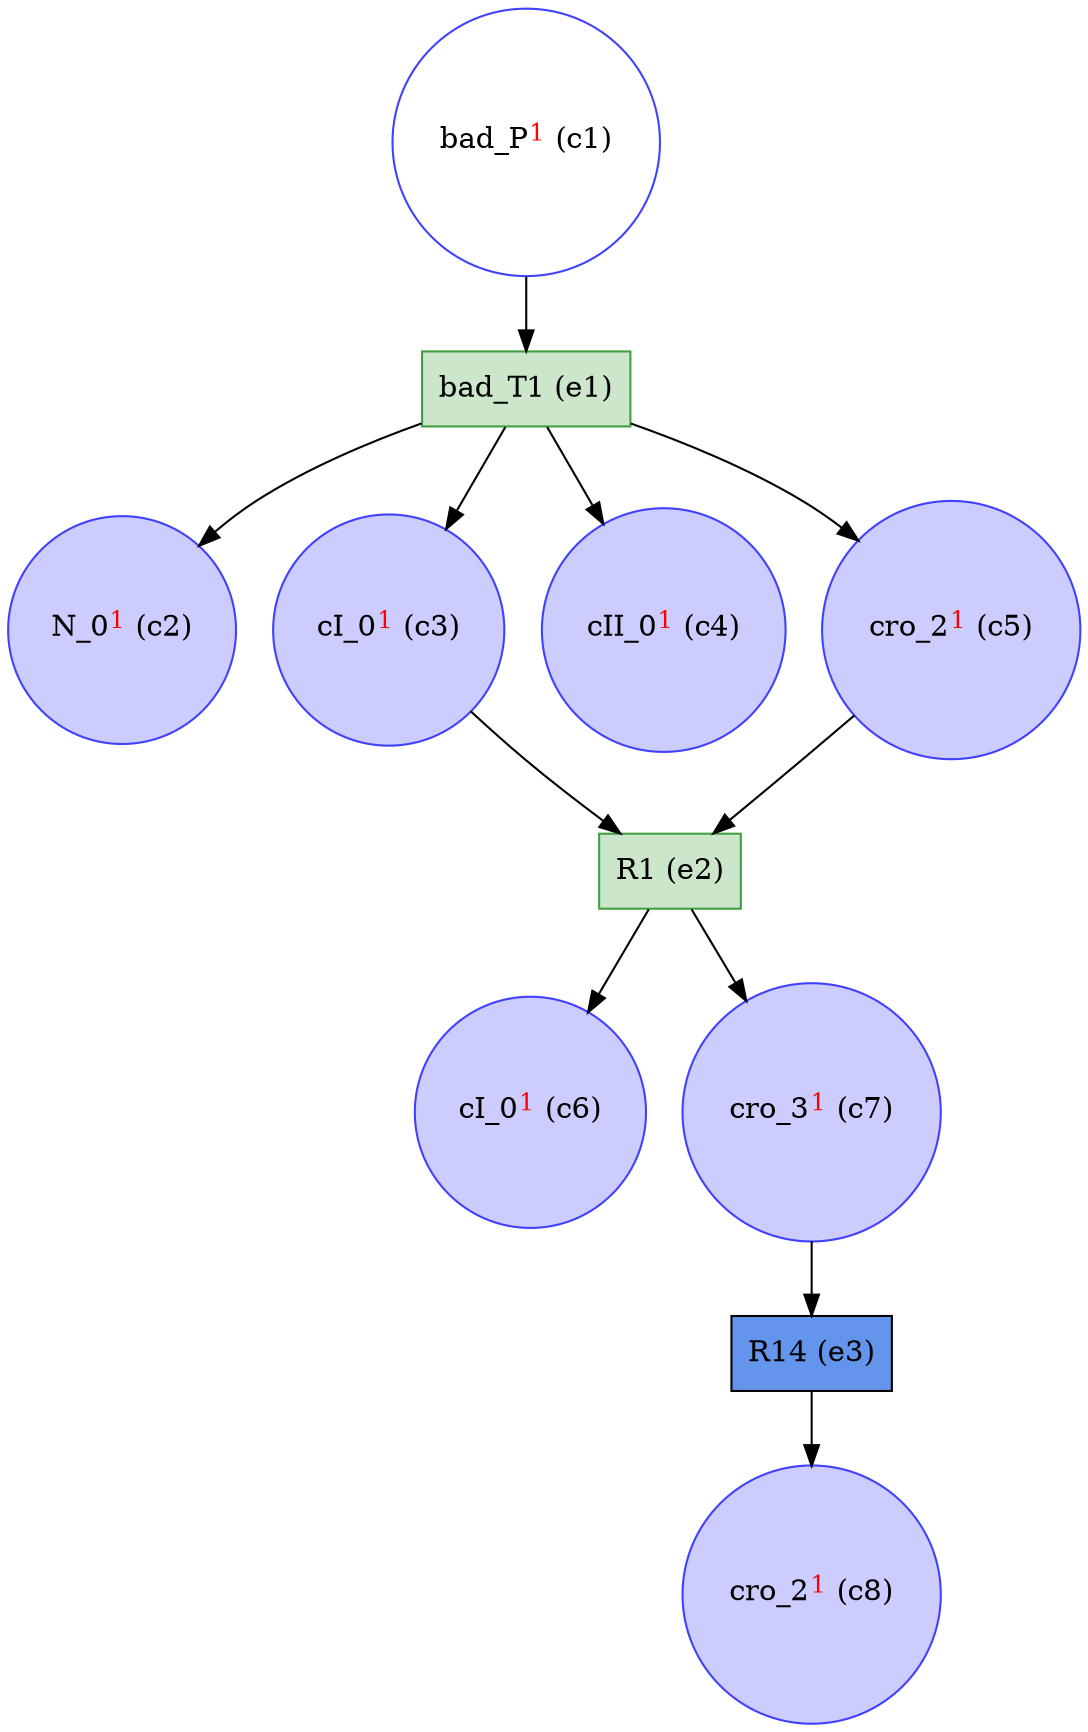 digraph test {
  c1 -> e1;
  e1 -> c2;
  e1 -> c3;
  c3 -> e2;
  e1 -> c4;
  e1 -> c5;
  c5 -> e2;
  e2 -> c6;
  e2 -> c7;
  c7 -> e3;
  e3 -> c8;
  c1 [color="#4040ff" fillcolor="transparent" label= <bad_P<FONT COLOR="red"><SUP>1</SUP></FONT>&nbsp;(c1)> shape=circle style=filled];
  c2 [color="#4040ff" fillcolor="#ccccff" label= <N_0<FONT COLOR="red"><SUP>1</SUP></FONT>&nbsp;(c2)> shape=circle style=filled];
  c3 [color="#4040ff" fillcolor="#ccccff" label= <cI_0<FONT COLOR="red"><SUP>1</SUP></FONT>&nbsp;(c3)> shape=circle style=filled];
  c4 [color="#4040ff" fillcolor="#ccccff" label= <cII_0<FONT COLOR="red"><SUP>1</SUP></FONT>&nbsp;(c4)> shape=circle style=filled];
  c5 [color="#4040ff" fillcolor="#ccccff" label= <cro_2<FONT COLOR="red"><SUP>1</SUP></FONT>&nbsp;(c5)> shape=circle style=filled];
  c6 [color="#4040ff" fillcolor="#ccccff" label= <cI_0<FONT COLOR="red"><SUP>1</SUP></FONT>&nbsp;(c6)> shape=circle style=filled];
  c7 [color="#4040ff" fillcolor="#ccccff" label= <cro_3<FONT COLOR="red"><SUP>1</SUP></FONT>&nbsp;(c7)> shape=circle style=filled];
  c8 [color="#4040ff" fillcolor="#ccccff" label= <cro_2<FONT COLOR="red"><SUP>1</SUP></FONT>&nbsp;(c8)> shape=circle style=filled];
  e1 [color="#409f40" fillcolor="#cce6cc" label="bad_T1 (e1)" shape=box style=filled];
  e2 [color="#409f40" fillcolor="#cce6cc" label="R1 (e2)" shape=box style=filled];
  e3 [color=black fillcolor="cornflowerblue:cornflowerblue" label="R14 (e3)" shape=box style=filled];
}
